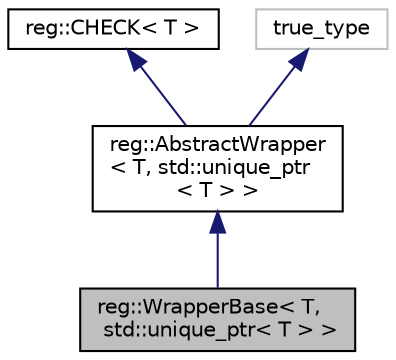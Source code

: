digraph "reg::WrapperBase&lt; T, std::unique_ptr&lt; T &gt; &gt;"
{
  edge [fontname="Helvetica",fontsize="10",labelfontname="Helvetica",labelfontsize="10"];
  node [fontname="Helvetica",fontsize="10",shape=record];
  Node4 [label="reg::WrapperBase\< T,\l std::unique_ptr\< T \> \>",height=0.2,width=0.4,color="black", fillcolor="grey75", style="filled", fontcolor="black"];
  Node5 -> Node4 [dir="back",color="midnightblue",fontsize="10",style="solid",fontname="Helvetica"];
  Node5 [label="reg::AbstractWrapper\l\< T, std::unique_ptr\l\< T \> \>",height=0.2,width=0.4,color="black", fillcolor="white", style="filled",URL="$structreg_1_1_abstract_wrapper.html"];
  Node6 -> Node5 [dir="back",color="midnightblue",fontsize="10",style="solid",fontname="Helvetica"];
  Node6 [label="reg::CHECK\< T \>",height=0.2,width=0.4,color="black", fillcolor="white", style="filled",URL="$structreg_1_1_c_h_e_c_k.html",tooltip="error checking class "];
  Node7 -> Node5 [dir="back",color="midnightblue",fontsize="10",style="solid",fontname="Helvetica"];
  Node7 [label="true_type",height=0.2,width=0.4,color="grey75", fillcolor="white", style="filled"];
}
